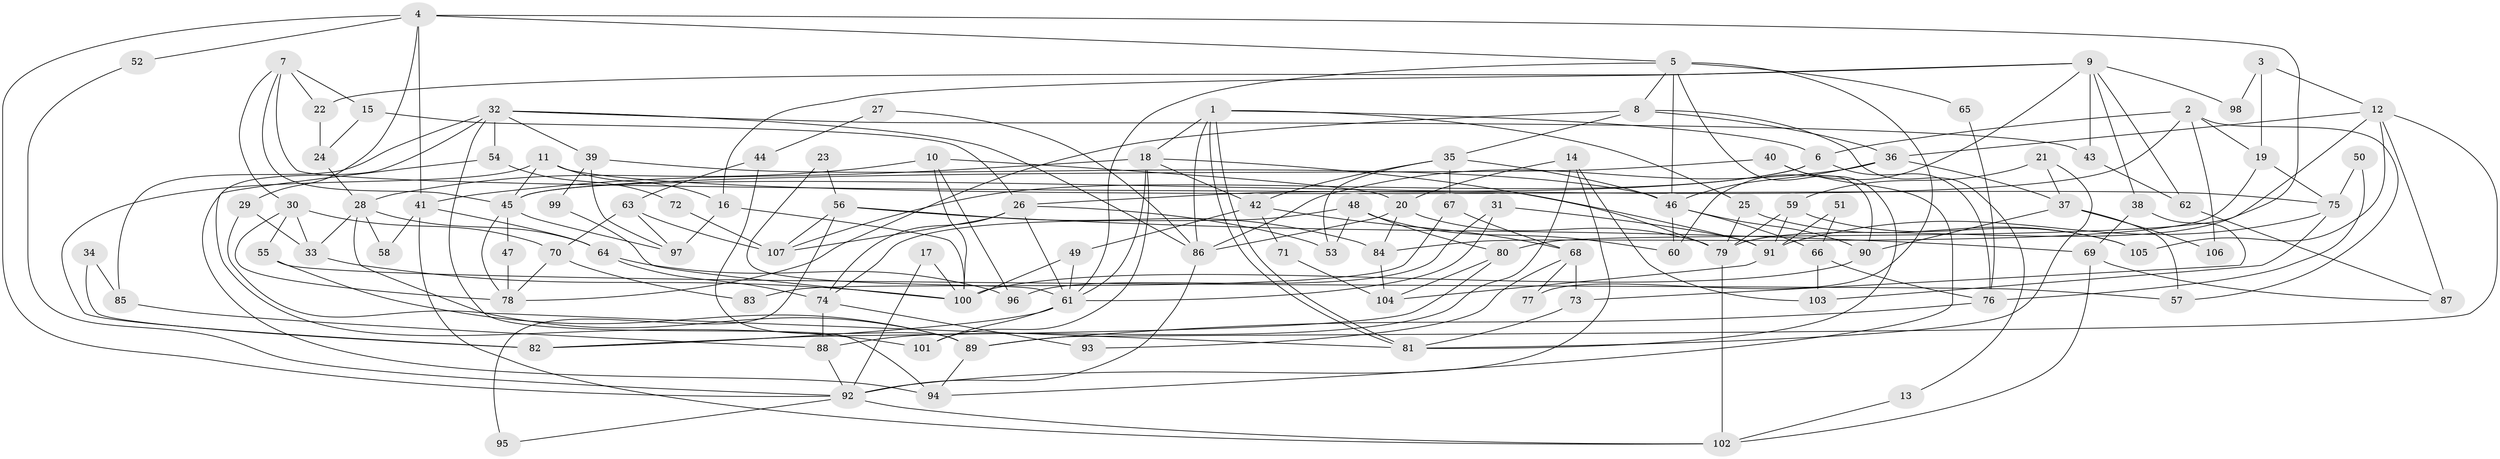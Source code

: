 // coarse degree distribution, {4: 0.21875, 3: 0.25, 5: 0.125, 2: 0.1875, 7: 0.03125, 8: 0.03125, 12: 0.0625, 15: 0.03125, 11: 0.0625}
// Generated by graph-tools (version 1.1) at 2025/52/03/04/25 21:52:05]
// undirected, 107 vertices, 214 edges
graph export_dot {
graph [start="1"]
  node [color=gray90,style=filled];
  1;
  2;
  3;
  4;
  5;
  6;
  7;
  8;
  9;
  10;
  11;
  12;
  13;
  14;
  15;
  16;
  17;
  18;
  19;
  20;
  21;
  22;
  23;
  24;
  25;
  26;
  27;
  28;
  29;
  30;
  31;
  32;
  33;
  34;
  35;
  36;
  37;
  38;
  39;
  40;
  41;
  42;
  43;
  44;
  45;
  46;
  47;
  48;
  49;
  50;
  51;
  52;
  53;
  54;
  55;
  56;
  57;
  58;
  59;
  60;
  61;
  62;
  63;
  64;
  65;
  66;
  67;
  68;
  69;
  70;
  71;
  72;
  73;
  74;
  75;
  76;
  77;
  78;
  79;
  80;
  81;
  82;
  83;
  84;
  85;
  86;
  87;
  88;
  89;
  90;
  91;
  92;
  93;
  94;
  95;
  96;
  97;
  98;
  99;
  100;
  101;
  102;
  103;
  104;
  105;
  106;
  107;
  1 -- 18;
  1 -- 81;
  1 -- 81;
  1 -- 6;
  1 -- 25;
  1 -- 86;
  2 -- 6;
  2 -- 45;
  2 -- 19;
  2 -- 57;
  2 -- 106;
  3 -- 19;
  3 -- 12;
  3 -- 98;
  4 -- 41;
  4 -- 5;
  4 -- 29;
  4 -- 52;
  4 -- 79;
  4 -- 92;
  5 -- 8;
  5 -- 46;
  5 -- 61;
  5 -- 65;
  5 -- 77;
  5 -- 90;
  6 -- 26;
  6 -- 76;
  6 -- 107;
  7 -- 91;
  7 -- 45;
  7 -- 15;
  7 -- 22;
  7 -- 30;
  8 -- 36;
  8 -- 35;
  8 -- 13;
  8 -- 78;
  9 -- 62;
  9 -- 16;
  9 -- 22;
  9 -- 38;
  9 -- 43;
  9 -- 60;
  9 -- 98;
  10 -- 20;
  10 -- 100;
  10 -- 28;
  10 -- 96;
  11 -- 45;
  11 -- 82;
  11 -- 16;
  11 -- 75;
  12 -- 80;
  12 -- 36;
  12 -- 87;
  12 -- 89;
  12 -- 105;
  13 -- 102;
  14 -- 103;
  14 -- 20;
  14 -- 88;
  14 -- 92;
  15 -- 24;
  15 -- 26;
  16 -- 100;
  16 -- 97;
  17 -- 92;
  17 -- 100;
  18 -- 79;
  18 -- 41;
  18 -- 42;
  18 -- 61;
  18 -- 101;
  19 -- 75;
  19 -- 84;
  20 -- 86;
  20 -- 79;
  20 -- 84;
  21 -- 81;
  21 -- 37;
  21 -- 59;
  22 -- 24;
  23 -- 56;
  23 -- 61;
  24 -- 28;
  25 -- 79;
  25 -- 105;
  26 -- 61;
  26 -- 53;
  26 -- 74;
  26 -- 107;
  27 -- 86;
  27 -- 44;
  28 -- 33;
  28 -- 58;
  28 -- 64;
  28 -- 89;
  29 -- 81;
  29 -- 33;
  30 -- 78;
  30 -- 33;
  30 -- 55;
  30 -- 70;
  31 -- 61;
  31 -- 96;
  31 -- 91;
  32 -- 86;
  32 -- 101;
  32 -- 39;
  32 -- 43;
  32 -- 54;
  32 -- 85;
  32 -- 94;
  33 -- 100;
  34 -- 85;
  34 -- 82;
  35 -- 46;
  35 -- 42;
  35 -- 53;
  35 -- 67;
  36 -- 86;
  36 -- 46;
  36 -- 37;
  37 -- 57;
  37 -- 90;
  37 -- 106;
  38 -- 69;
  38 -- 73;
  39 -- 46;
  39 -- 97;
  39 -- 99;
  40 -- 94;
  40 -- 45;
  40 -- 81;
  41 -- 64;
  41 -- 102;
  41 -- 58;
  42 -- 49;
  42 -- 68;
  42 -- 71;
  43 -- 62;
  44 -- 63;
  44 -- 89;
  45 -- 78;
  45 -- 97;
  45 -- 47;
  46 -- 90;
  46 -- 60;
  46 -- 66;
  47 -- 78;
  48 -- 74;
  48 -- 53;
  48 -- 60;
  48 -- 80;
  49 -- 100;
  49 -- 61;
  50 -- 76;
  50 -- 75;
  51 -- 91;
  51 -- 66;
  52 -- 92;
  54 -- 94;
  54 -- 72;
  55 -- 89;
  55 -- 57;
  56 -- 84;
  56 -- 107;
  56 -- 69;
  56 -- 95;
  59 -- 105;
  59 -- 79;
  59 -- 91;
  61 -- 82;
  61 -- 101;
  62 -- 87;
  63 -- 107;
  63 -- 97;
  63 -- 70;
  64 -- 74;
  64 -- 96;
  65 -- 76;
  66 -- 76;
  66 -- 103;
  67 -- 68;
  67 -- 83;
  68 -- 73;
  68 -- 77;
  68 -- 93;
  69 -- 102;
  69 -- 87;
  70 -- 78;
  70 -- 83;
  71 -- 104;
  72 -- 107;
  73 -- 81;
  74 -- 88;
  74 -- 93;
  75 -- 91;
  75 -- 103;
  76 -- 89;
  79 -- 102;
  80 -- 104;
  80 -- 82;
  84 -- 104;
  85 -- 88;
  86 -- 92;
  88 -- 92;
  89 -- 94;
  90 -- 100;
  91 -- 104;
  92 -- 95;
  92 -- 102;
  99 -- 100;
}
